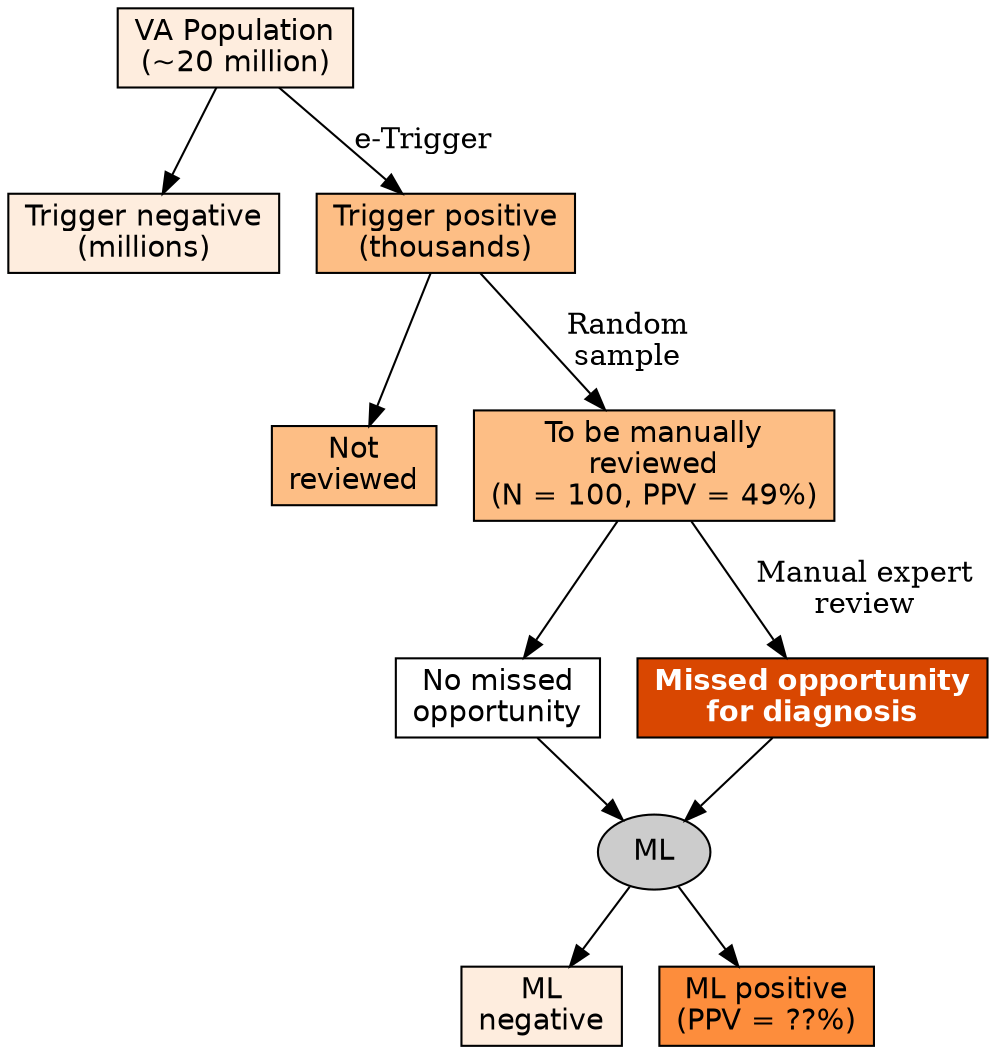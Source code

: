 digraph G {

node [style = filled, fillcolor="white", fontname="Helvetica", colorscheme="oranges4"]
  //rankdir = "LR";

// Rectangles for number of charts

twentyMillion [shape="rectangle", label="VA Population\n(~20 million)", fillcolor=1];
millionsNeg [shape="rectangle", label="Trigger negative\n(millions)", fillcolor=1];
thousands [shape="rectangle", label="Trigger positive\n(thousands)", fillcolor=2];

notReview [shape="rectangle" label="Not\nreviewed", fillcolor=2];
hundredReview [shape="rectangle", label="To be manually\nreviewed\n(N = 100, PPV = 49%)", fillcolor=2];

noMissedOD [shape="rectangle", label="No missed\nopportunity"];
MissedOD [shape="rectangle", label="Missed opportunity\nfor diagnosis", fillcolor=4, fontcolor="white", fontname="Helvetica-Bold"];

mlneg [shape="rectangle", fillcolor=1, label="ML\nnegative"];
mlpos [shape="rectangle", fillcolor=3, label="ML positive\n(PPV = ??%)"];  // color 3 is used only for ML +

ML [fillcolor="#cccccc"];




// Edges

twentyMillion -> millionsNeg;
twentyMillion -> thousands [label="e-Trigger"];

thousands -> notReview;
thousands -> hundredReview [label="Random\nsample"];

hundredReview -> noMissedOD;
hundredReview -> MissedOD [label="Manual expert\nreview"];

noMissedOD -> ML;
MissedOD -> ML;

ML -> mlneg;
ML -> mlpos;

}
